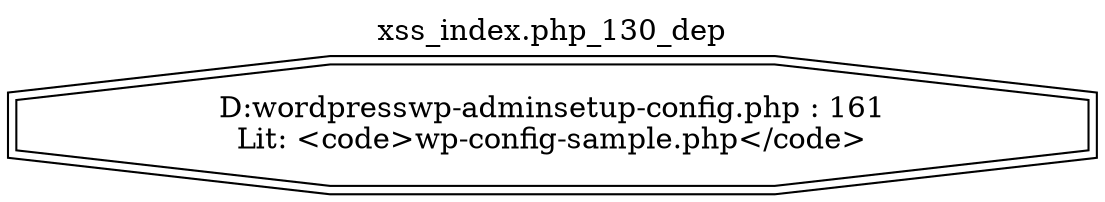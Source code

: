 digraph cfg {
  label="xss_index.php_130_dep";
  labelloc=t;
  n1 [shape=doubleoctagon, label="D:\wordpress\wp-admin\setup-config.php : 161\nLit: <code>wp-config-sample.php</code>\n"];
}
